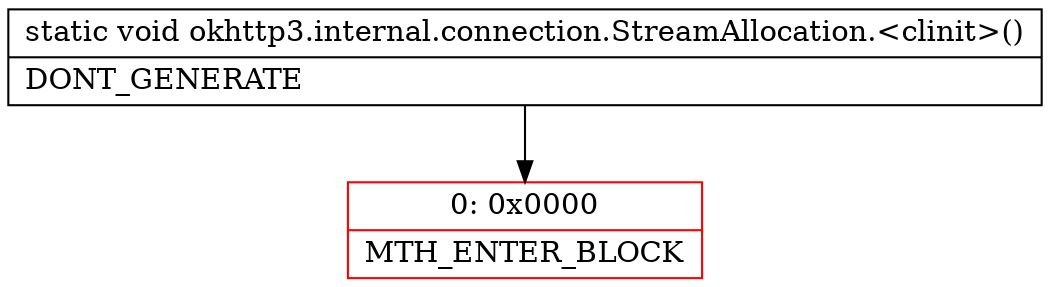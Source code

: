 digraph "CFG forokhttp3.internal.connection.StreamAllocation.\<clinit\>()V" {
subgraph cluster_Region_857259984 {
label = "R(0)";
node [shape=record,color=blue];
}
Node_0 [shape=record,color=red,label="{0\:\ 0x0000|MTH_ENTER_BLOCK\l}"];
MethodNode[shape=record,label="{static void okhttp3.internal.connection.StreamAllocation.\<clinit\>()  | DONT_GENERATE\l}"];
MethodNode -> Node_0;
}

